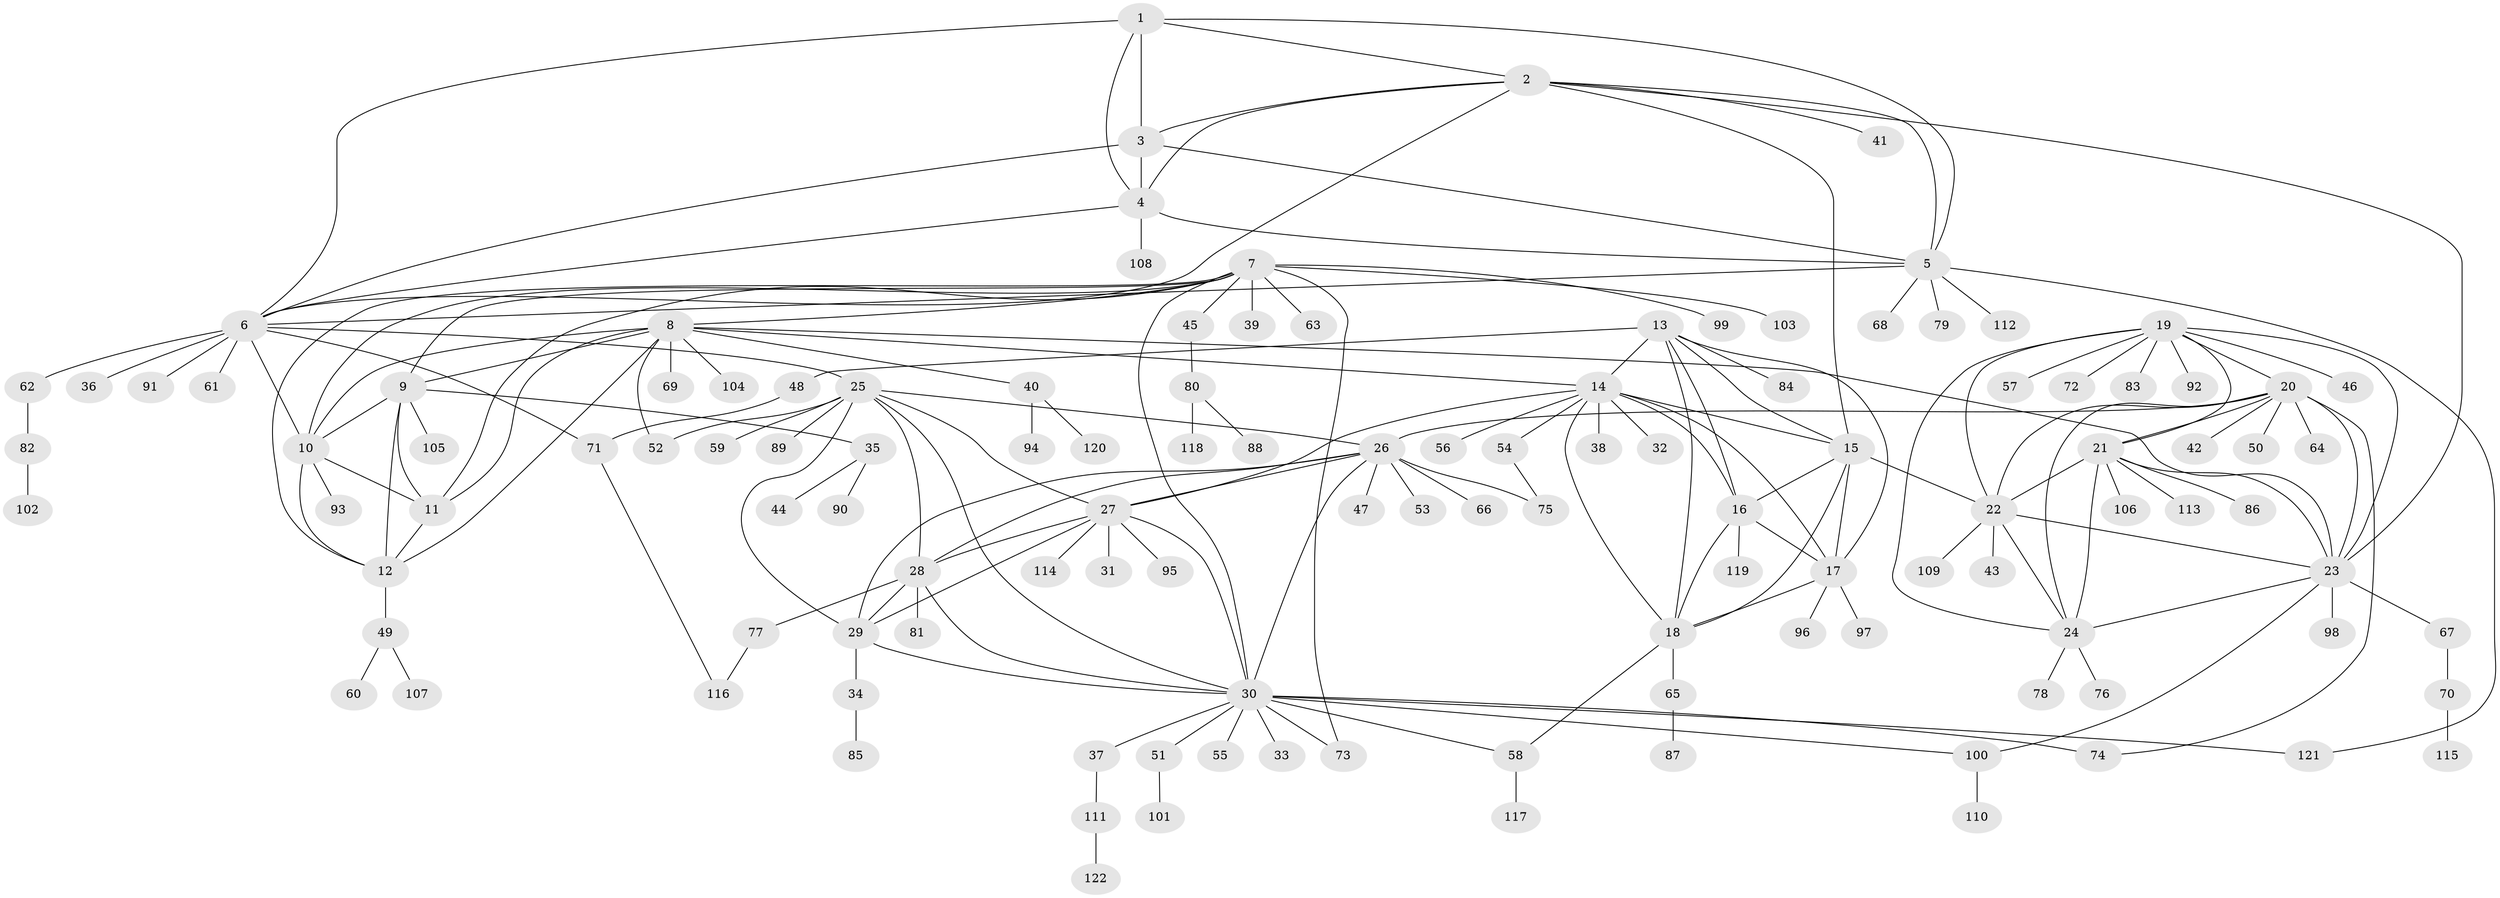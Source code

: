// Generated by graph-tools (version 1.1) at 2025/50/03/09/25 03:50:29]
// undirected, 122 vertices, 186 edges
graph export_dot {
graph [start="1"]
  node [color=gray90,style=filled];
  1;
  2;
  3;
  4;
  5;
  6;
  7;
  8;
  9;
  10;
  11;
  12;
  13;
  14;
  15;
  16;
  17;
  18;
  19;
  20;
  21;
  22;
  23;
  24;
  25;
  26;
  27;
  28;
  29;
  30;
  31;
  32;
  33;
  34;
  35;
  36;
  37;
  38;
  39;
  40;
  41;
  42;
  43;
  44;
  45;
  46;
  47;
  48;
  49;
  50;
  51;
  52;
  53;
  54;
  55;
  56;
  57;
  58;
  59;
  60;
  61;
  62;
  63;
  64;
  65;
  66;
  67;
  68;
  69;
  70;
  71;
  72;
  73;
  74;
  75;
  76;
  77;
  78;
  79;
  80;
  81;
  82;
  83;
  84;
  85;
  86;
  87;
  88;
  89;
  90;
  91;
  92;
  93;
  94;
  95;
  96;
  97;
  98;
  99;
  100;
  101;
  102;
  103;
  104;
  105;
  106;
  107;
  108;
  109;
  110;
  111;
  112;
  113;
  114;
  115;
  116;
  117;
  118;
  119;
  120;
  121;
  122;
  1 -- 2;
  1 -- 3;
  1 -- 4;
  1 -- 5;
  1 -- 6;
  2 -- 3;
  2 -- 4;
  2 -- 5;
  2 -- 6;
  2 -- 15;
  2 -- 23;
  2 -- 41;
  3 -- 4;
  3 -- 5;
  3 -- 6;
  4 -- 5;
  4 -- 6;
  4 -- 108;
  5 -- 6;
  5 -- 68;
  5 -- 79;
  5 -- 112;
  5 -- 121;
  6 -- 10;
  6 -- 25;
  6 -- 36;
  6 -- 61;
  6 -- 62;
  6 -- 71;
  6 -- 91;
  7 -- 8;
  7 -- 9;
  7 -- 10;
  7 -- 11;
  7 -- 12;
  7 -- 30;
  7 -- 39;
  7 -- 45;
  7 -- 63;
  7 -- 73;
  7 -- 99;
  7 -- 103;
  8 -- 9;
  8 -- 10;
  8 -- 11;
  8 -- 12;
  8 -- 14;
  8 -- 23;
  8 -- 40;
  8 -- 52;
  8 -- 69;
  8 -- 104;
  9 -- 10;
  9 -- 11;
  9 -- 12;
  9 -- 35;
  9 -- 105;
  10 -- 11;
  10 -- 12;
  10 -- 93;
  11 -- 12;
  12 -- 49;
  13 -- 14;
  13 -- 15;
  13 -- 16;
  13 -- 17;
  13 -- 18;
  13 -- 48;
  13 -- 84;
  14 -- 15;
  14 -- 16;
  14 -- 17;
  14 -- 18;
  14 -- 27;
  14 -- 32;
  14 -- 38;
  14 -- 54;
  14 -- 56;
  15 -- 16;
  15 -- 17;
  15 -- 18;
  15 -- 22;
  16 -- 17;
  16 -- 18;
  16 -- 119;
  17 -- 18;
  17 -- 96;
  17 -- 97;
  18 -- 58;
  18 -- 65;
  19 -- 20;
  19 -- 21;
  19 -- 22;
  19 -- 23;
  19 -- 24;
  19 -- 46;
  19 -- 57;
  19 -- 72;
  19 -- 83;
  19 -- 92;
  20 -- 21;
  20 -- 22;
  20 -- 23;
  20 -- 24;
  20 -- 26;
  20 -- 42;
  20 -- 50;
  20 -- 64;
  20 -- 74;
  21 -- 22;
  21 -- 23;
  21 -- 24;
  21 -- 86;
  21 -- 106;
  21 -- 113;
  22 -- 23;
  22 -- 24;
  22 -- 43;
  22 -- 109;
  23 -- 24;
  23 -- 67;
  23 -- 98;
  23 -- 100;
  24 -- 76;
  24 -- 78;
  25 -- 26;
  25 -- 27;
  25 -- 28;
  25 -- 29;
  25 -- 30;
  25 -- 52;
  25 -- 59;
  25 -- 89;
  26 -- 27;
  26 -- 28;
  26 -- 29;
  26 -- 30;
  26 -- 47;
  26 -- 53;
  26 -- 66;
  26 -- 75;
  27 -- 28;
  27 -- 29;
  27 -- 30;
  27 -- 31;
  27 -- 95;
  27 -- 114;
  28 -- 29;
  28 -- 30;
  28 -- 77;
  28 -- 81;
  29 -- 30;
  29 -- 34;
  30 -- 33;
  30 -- 37;
  30 -- 51;
  30 -- 55;
  30 -- 58;
  30 -- 73;
  30 -- 74;
  30 -- 100;
  30 -- 121;
  34 -- 85;
  35 -- 44;
  35 -- 90;
  37 -- 111;
  40 -- 94;
  40 -- 120;
  45 -- 80;
  48 -- 71;
  49 -- 60;
  49 -- 107;
  51 -- 101;
  54 -- 75;
  58 -- 117;
  62 -- 82;
  65 -- 87;
  67 -- 70;
  70 -- 115;
  71 -- 116;
  77 -- 116;
  80 -- 88;
  80 -- 118;
  82 -- 102;
  100 -- 110;
  111 -- 122;
}
